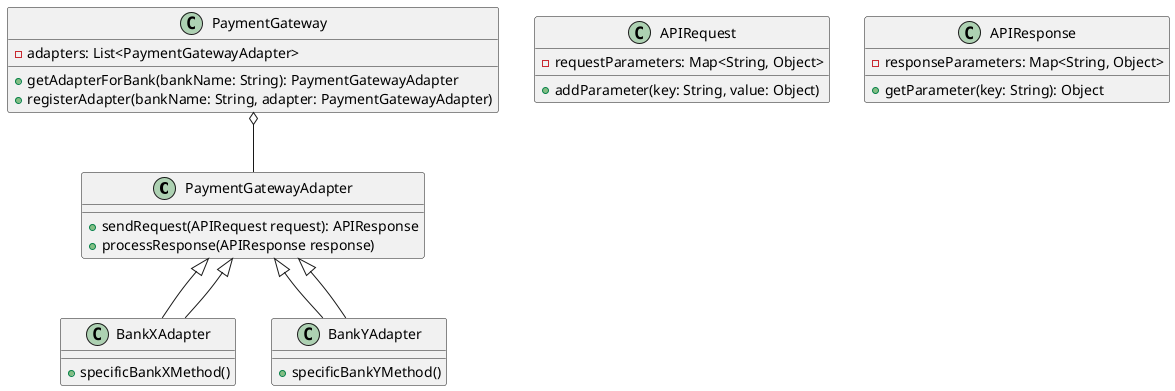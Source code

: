 @startuml
class PaymentGatewayAdapter {
  + sendRequest(APIRequest request): APIResponse
  + processResponse(APIResponse response)
}

class BankXAdapter extends PaymentGatewayAdapter {
  + specificBankXMethod()
}


class BankYAdapter extends PaymentGatewayAdapter {
  + specificBankYMethod()
}

class APIRequest {
  - requestParameters: Map<String, Object>
  + addParameter(key: String, value: Object)
}

class APIResponse {
  - responseParameters: Map<String, Object>
  + getParameter(key: String): Object
}

class PaymentGateway {
  - adapters: List<PaymentGatewayAdapter>
  + getAdapterForBank(bankName: String): PaymentGatewayAdapter
  + registerAdapter(bankName: String, adapter: PaymentGatewayAdapter)
}


PaymentGatewayAdapter <|-- BankXAdapter
PaymentGatewayAdapter <|-- BankYAdapter
PaymentGateway o-- PaymentGatewayAdapter

@enduml